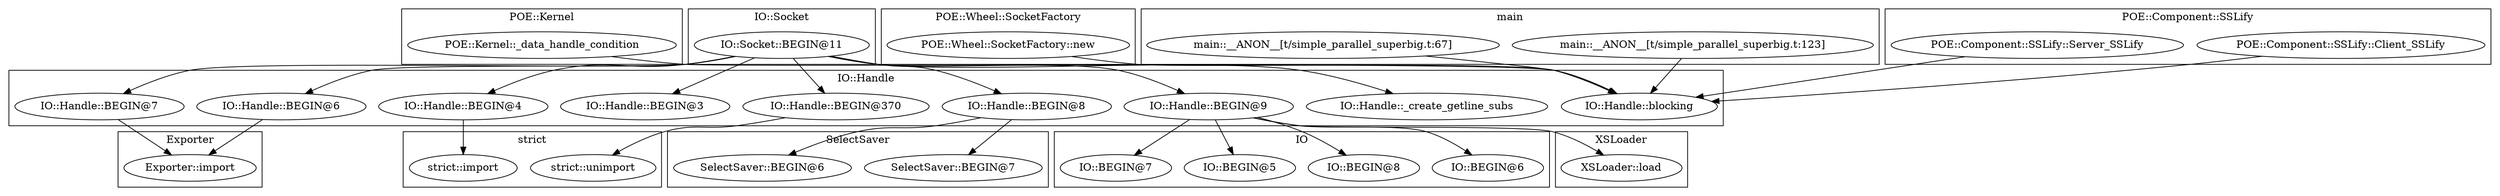digraph {
graph [overlap=false]
subgraph cluster_strict {
	label="strict";
	"strict::unimport";
	"strict::import";
}
subgraph cluster_POE_Kernel {
	label="POE::Kernel";
	"POE::Kernel::_data_handle_condition";
}
subgraph cluster_Exporter {
	label="Exporter";
	"Exporter::import";
}
subgraph cluster_IO_Socket {
	label="IO::Socket";
	"IO::Socket::BEGIN@11";
}
subgraph cluster_IO {
	label="IO";
	"IO::BEGIN@6";
	"IO::BEGIN@8";
	"IO::BEGIN@5";
	"IO::BEGIN@7";
}
subgraph cluster_XSLoader {
	label="XSLoader";
	"XSLoader::load";
}
subgraph cluster_POE_Wheel_SocketFactory {
	label="POE::Wheel::SocketFactory";
	"POE::Wheel::SocketFactory::new";
}
subgraph cluster_main {
	label="main";
	"main::__ANON__[t/simple_parallel_superbig.t:123]";
	"main::__ANON__[t/simple_parallel_superbig.t:67]";
}
subgraph cluster_SelectSaver {
	label="SelectSaver";
	"SelectSaver::BEGIN@7";
	"SelectSaver::BEGIN@6";
}
subgraph cluster_IO_Handle {
	label="IO::Handle";
	"IO::Handle::blocking";
	"IO::Handle::BEGIN@7";
	"IO::Handle::BEGIN@3";
	"IO::Handle::BEGIN@370";
	"IO::Handle::BEGIN@4";
	"IO::Handle::BEGIN@8";
	"IO::Handle::_create_getline_subs";
	"IO::Handle::BEGIN@6";
	"IO::Handle::BEGIN@9";
}
subgraph cluster_POE_Component_SSLify {
	label="POE::Component::SSLify";
	"POE::Component::SSLify::Client_SSLify";
	"POE::Component::SSLify::Server_SSLify";
}
"IO::Socket::BEGIN@11" -> "IO::Handle::BEGIN@7";
"IO::Handle::BEGIN@8" -> "SelectSaver::BEGIN@6";
"IO::Handle::BEGIN@9" -> "IO::BEGIN@6";
"IO::Socket::BEGIN@11" -> "IO::Handle::BEGIN@4";
"IO::Handle::BEGIN@6" -> "Exporter::import";
"IO::Handle::BEGIN@7" -> "Exporter::import";
"POE::Kernel::_data_handle_condition" -> "IO::Handle::blocking";
"POE::Wheel::SocketFactory::new" -> "IO::Handle::blocking";
"main::__ANON__[t/simple_parallel_superbig.t:67]" -> "IO::Handle::blocking";
"POE::Component::SSLify::Client_SSLify" -> "IO::Handle::blocking";
"main::__ANON__[t/simple_parallel_superbig.t:123]" -> "IO::Handle::blocking";
"POE::Component::SSLify::Server_SSLify" -> "IO::Handle::blocking";
"IO::Handle::BEGIN@9" -> "IO::BEGIN@8";
"IO::Handle::BEGIN@8" -> "SelectSaver::BEGIN@7";
"IO::Socket::BEGIN@11" -> "IO::Handle::BEGIN@370";
"IO::Handle::BEGIN@9" -> "IO::BEGIN@7";
"IO::Handle::BEGIN@9" -> "XSLoader::load";
"IO::Socket::BEGIN@11" -> "IO::Handle::BEGIN@9";
"IO::Socket::BEGIN@11" -> "IO::Handle::BEGIN@3";
"IO::Socket::BEGIN@11" -> "IO::Handle::_create_getline_subs";
"IO::Socket::BEGIN@11" -> "IO::Handle::BEGIN@8";
"IO::Handle::BEGIN@9" -> "IO::BEGIN@5";
"IO::Handle::BEGIN@370" -> "strict::unimport";
"IO::Socket::BEGIN@11" -> "IO::Handle::BEGIN@6";
"IO::Handle::BEGIN@4" -> "strict::import";
}
